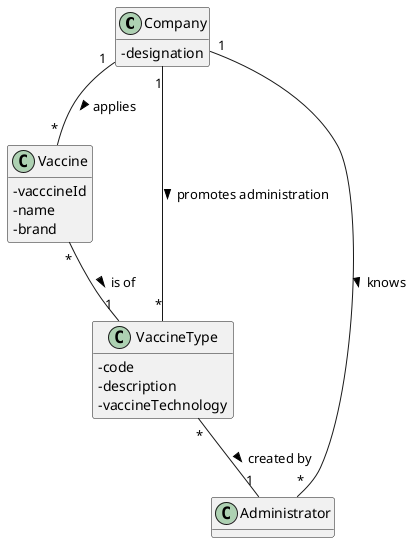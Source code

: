 @startuml
hide methods
top to bottom direction
skinparam classAttributeIconSize 0

class Company
{
  -designation
}

class Vaccine
{
  -vacccineId
  -name
  -brand
}

class VaccineType {
-code
-description
-vaccineTechnology
}

class Administrator {
}

Company "1" -- "*" Vaccine : > applies
Company "1" -- "*" VaccineType : > promotes administration
Company "1" -- "*" Administrator : > knows
VaccineType "*" -- "1" Administrator : > created by
Vaccine "*" -- "1" VaccineType : > is of

@enduml